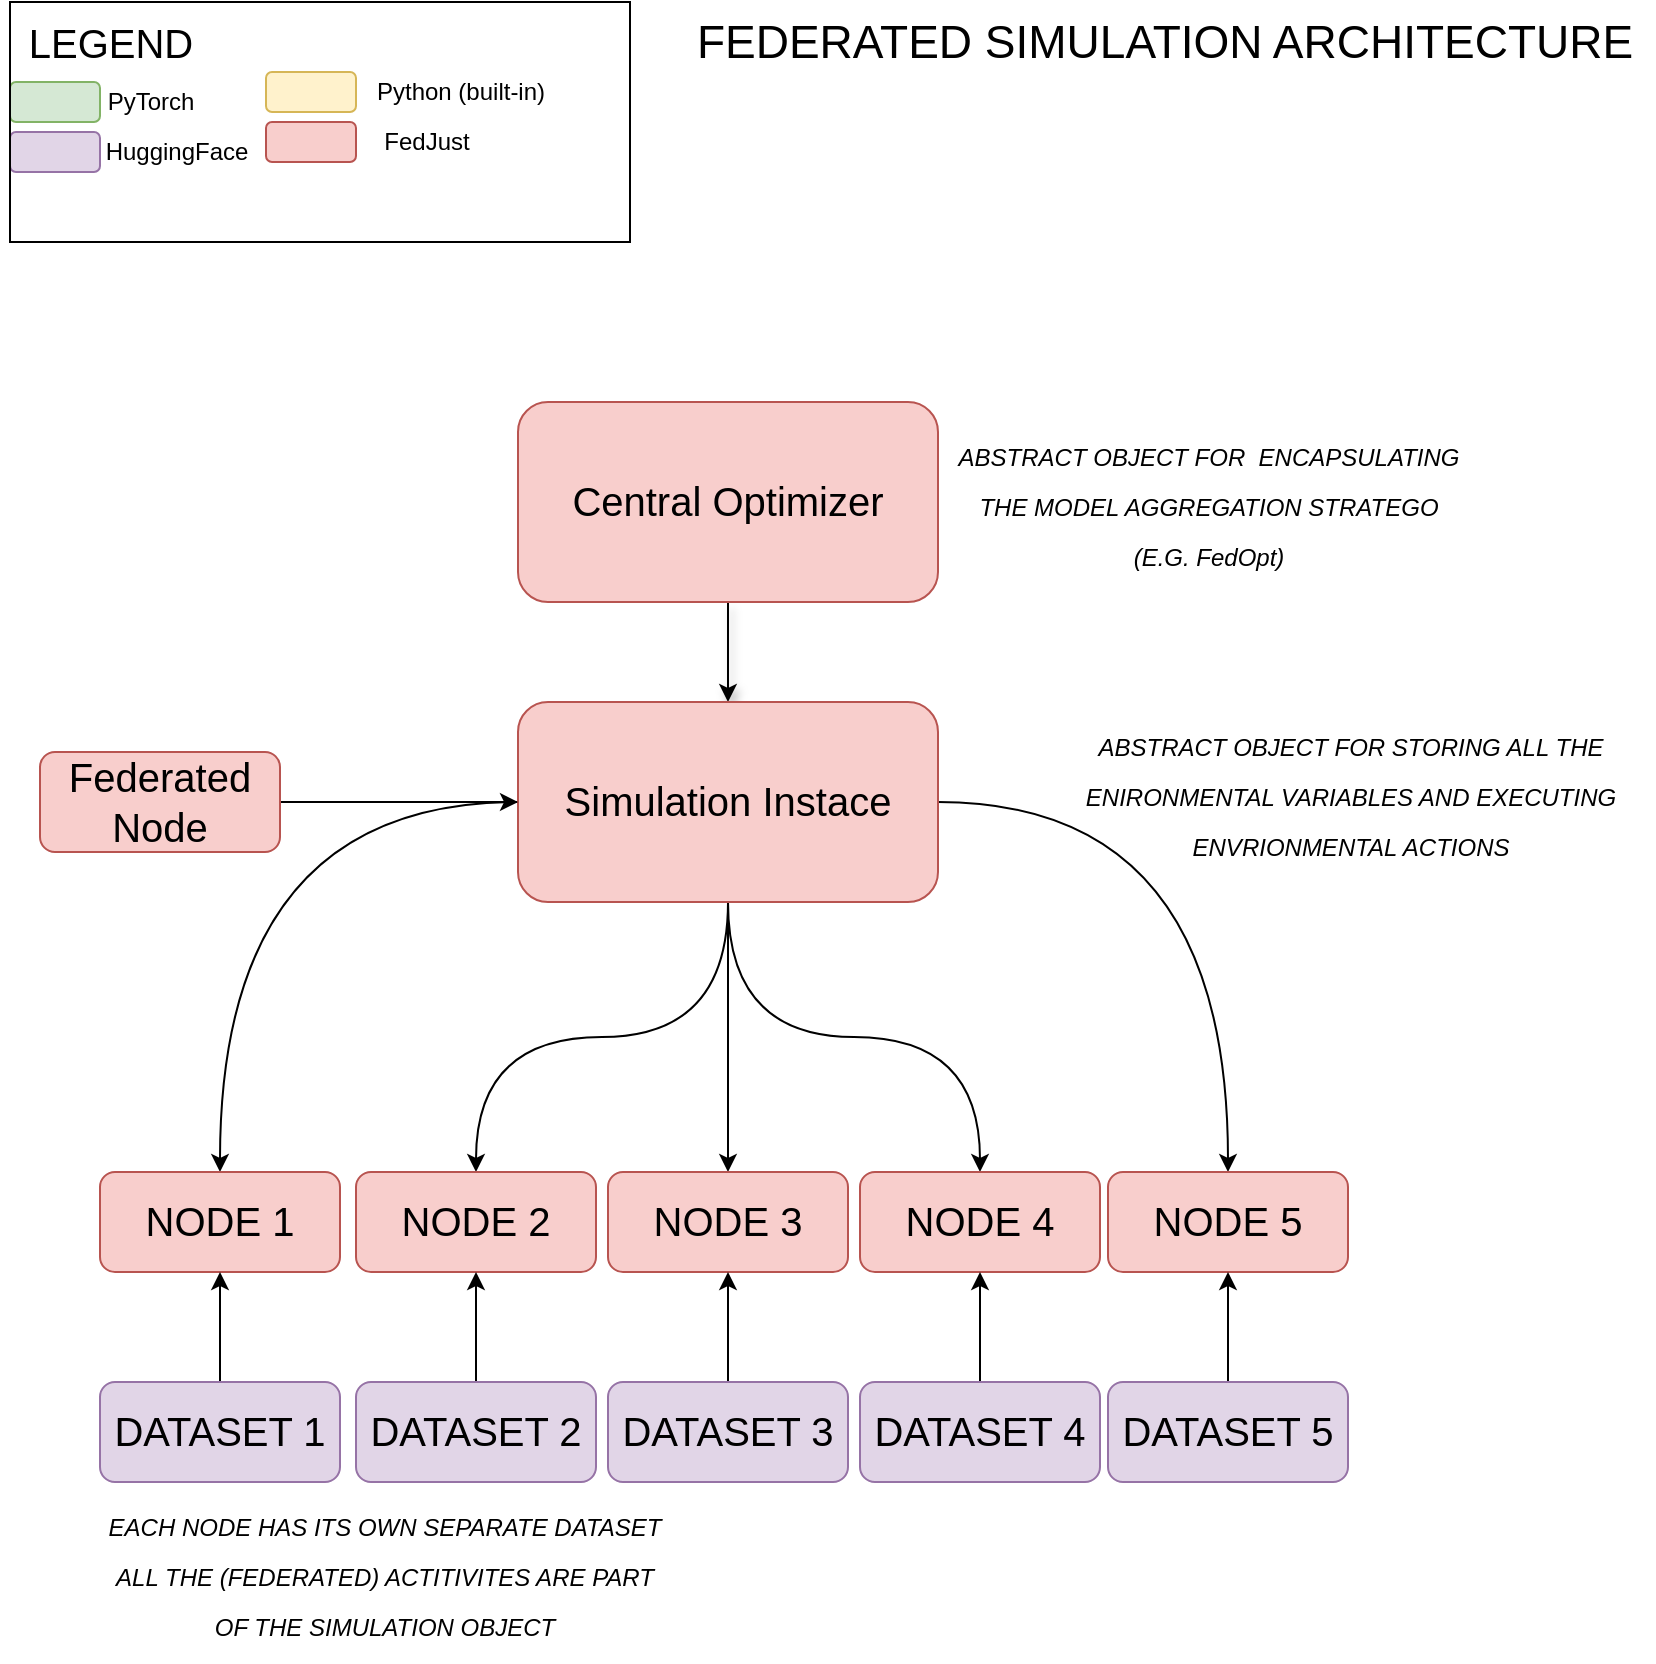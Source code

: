 <mxfile version="22.1.18" type="device">
  <diagram name="Page-1" id="jegmaKRD4-4-5yJe18Ii">
    <mxGraphModel dx="1434" dy="870" grid="1" gridSize="10" guides="1" tooltips="1" connect="1" arrows="1" fold="1" page="1" pageScale="1" pageWidth="827" pageHeight="1169" math="0" shadow="0">
      <root>
        <mxCell id="0" />
        <mxCell id="1" parent="0" />
        <mxCell id="VW96R46CH2rZdywcjsgU-15" style="edgeStyle=orthogonalEdgeStyle;rounded=0;hachureGap=4;orthogonalLoop=1;jettySize=auto;html=1;entryX=0.5;entryY=0;entryDx=0;entryDy=0;fontFamily=Architects Daughter;fontSource=https%3A%2F%2Ffonts.googleapis.com%2Fcss%3Ffamily%3DArchitects%2BDaughter;fontSize=16;shadow=1;" edge="1" parent="1" source="VW96R46CH2rZdywcjsgU-1" target="VW96R46CH2rZdywcjsgU-14">
          <mxGeometry relative="1" as="geometry" />
        </mxCell>
        <mxCell id="VW96R46CH2rZdywcjsgU-1" value="&lt;font face=&quot;Helvetica&quot;&gt;Central Optimizer&lt;/font&gt;" style="rounded=1;whiteSpace=wrap;html=1;hachureGap=4;fontFamily=Architects Daughter;fontSource=https%3A%2F%2Ffonts.googleapis.com%2Fcss%3Ffamily%3DArchitects%2BDaughter;fontSize=20;fillColor=#f8cecc;strokeColor=#b85450;" vertex="1" parent="1">
          <mxGeometry x="259" y="200" width="210" height="100" as="geometry" />
        </mxCell>
        <mxCell id="VW96R46CH2rZdywcjsgU-13" value="&lt;font face=&quot;Helvetica&quot;&gt;&lt;span style=&quot;font-size: 12px;&quot;&gt;&lt;i&gt;ABSTRACT OBJECT FOR&amp;nbsp; ENCAPSULATING&lt;br&gt;THE MODEL AGGREGATION STRATEGO&lt;br&gt;(E.G. FedOpt)&lt;br&gt;&lt;/i&gt;&lt;/span&gt;&lt;/font&gt;" style="text;html=1;align=center;verticalAlign=middle;resizable=0;points=[];autosize=1;strokeColor=none;fillColor=none;fontSize=20;fontFamily=Architects Daughter;" vertex="1" parent="1">
          <mxGeometry x="469" y="205" width="270" height="90" as="geometry" />
        </mxCell>
        <mxCell id="VW96R46CH2rZdywcjsgU-51" style="edgeStyle=orthogonalEdgeStyle;rounded=0;orthogonalLoop=1;jettySize=auto;html=1;entryX=0.5;entryY=0;entryDx=0;entryDy=0;curved=1;" edge="1" parent="1" source="VW96R46CH2rZdywcjsgU-14" target="VW96R46CH2rZdywcjsgU-49">
          <mxGeometry relative="1" as="geometry" />
        </mxCell>
        <mxCell id="VW96R46CH2rZdywcjsgU-52" style="edgeStyle=orthogonalEdgeStyle;rounded=0;orthogonalLoop=1;jettySize=auto;html=1;entryX=0.5;entryY=0;entryDx=0;entryDy=0;curved=1;" edge="1" parent="1" source="VW96R46CH2rZdywcjsgU-14" target="VW96R46CH2rZdywcjsgU-46">
          <mxGeometry relative="1" as="geometry" />
        </mxCell>
        <mxCell id="VW96R46CH2rZdywcjsgU-53" style="edgeStyle=orthogonalEdgeStyle;rounded=0;orthogonalLoop=1;jettySize=auto;html=1;entryX=0.5;entryY=0;entryDx=0;entryDy=0;curved=1;" edge="1" parent="1" source="VW96R46CH2rZdywcjsgU-14" target="VW96R46CH2rZdywcjsgU-50">
          <mxGeometry relative="1" as="geometry" />
        </mxCell>
        <mxCell id="VW96R46CH2rZdywcjsgU-54" style="edgeStyle=orthogonalEdgeStyle;rounded=0;orthogonalLoop=1;jettySize=auto;html=1;curved=1;" edge="1" parent="1" source="VW96R46CH2rZdywcjsgU-14" target="VW96R46CH2rZdywcjsgU-48">
          <mxGeometry relative="1" as="geometry" />
        </mxCell>
        <mxCell id="VW96R46CH2rZdywcjsgU-55" style="edgeStyle=orthogonalEdgeStyle;rounded=0;orthogonalLoop=1;jettySize=auto;html=1;curved=1;" edge="1" parent="1" source="VW96R46CH2rZdywcjsgU-14" target="VW96R46CH2rZdywcjsgU-47">
          <mxGeometry relative="1" as="geometry" />
        </mxCell>
        <mxCell id="VW96R46CH2rZdywcjsgU-14" value="&lt;font face=&quot;Helvetica&quot;&gt;Simulation Instace&lt;/font&gt;" style="rounded=1;whiteSpace=wrap;html=1;hachureGap=4;fontFamily=Architects Daughter;fontSource=https%3A%2F%2Ffonts.googleapis.com%2Fcss%3Ffamily%3DArchitects%2BDaughter;fontSize=20;fillColor=#f8cecc;strokeColor=#b85450;" vertex="1" parent="1">
          <mxGeometry x="259" y="350" width="210" height="100" as="geometry" />
        </mxCell>
        <mxCell id="VW96R46CH2rZdywcjsgU-16" value="&lt;font face=&quot;Helvetica&quot;&gt;&lt;span style=&quot;font-size: 12px;&quot;&gt;&lt;i&gt;ABSTRACT OBJECT FOR STORING ALL THE&lt;br&gt;ENIRONMENTAL VARIABLES AND EXECUTING&lt;br&gt;ENVRIONMENTAL ACTIONS&lt;br&gt;&lt;/i&gt;&lt;/span&gt;&lt;/font&gt;" style="text;html=1;align=center;verticalAlign=middle;resizable=0;points=[];autosize=1;strokeColor=none;fillColor=none;fontSize=20;fontFamily=Architects Daughter;" vertex="1" parent="1">
          <mxGeometry x="530" y="350" width="290" height="90" as="geometry" />
        </mxCell>
        <mxCell id="VW96R46CH2rZdywcjsgU-20" value="LEGEND" style="text;html=1;align=center;verticalAlign=middle;resizable=0;points=[];autosize=1;strokeColor=none;fillColor=none;fontSize=20;fontFamily=Helvetica;" vertex="1" parent="1">
          <mxGeometry width="110" height="40" as="geometry" />
        </mxCell>
        <mxCell id="VW96R46CH2rZdywcjsgU-21" value="" style="whiteSpace=wrap;html=1;hachureGap=4;fontFamily=Architects Daughter;fontSource=https%3A%2F%2Ffonts.googleapis.com%2Fcss%3Ffamily%3DArchitects%2BDaughter;fontSize=20;fillColor=#d5e8d4;strokeColor=#82b366;rounded=1;" vertex="1" parent="1">
          <mxGeometry x="5" y="40" width="45" height="20" as="geometry" />
        </mxCell>
        <mxCell id="VW96R46CH2rZdywcjsgU-23" value="PyTorch" style="text;html=1;align=center;verticalAlign=middle;resizable=0;points=[];autosize=1;strokeColor=none;fillColor=none;" vertex="1" parent="1">
          <mxGeometry x="40" y="35" width="70" height="30" as="geometry" />
        </mxCell>
        <mxCell id="VW96R46CH2rZdywcjsgU-24" value="" style="whiteSpace=wrap;html=1;hachureGap=4;fontFamily=Architects Daughter;fontSource=https%3A%2F%2Ffonts.googleapis.com%2Fcss%3Ffamily%3DArchitects%2BDaughter;fontSize=20;fillColor=#e1d5e7;strokeColor=#9673a6;rounded=1;" vertex="1" parent="1">
          <mxGeometry x="5" y="65" width="45" height="20" as="geometry" />
        </mxCell>
        <mxCell id="VW96R46CH2rZdywcjsgU-25" value="HuggingFace" style="text;html=1;align=center;verticalAlign=middle;resizable=0;points=[];autosize=1;strokeColor=none;fillColor=none;" vertex="1" parent="1">
          <mxGeometry x="43" y="60" width="90" height="30" as="geometry" />
        </mxCell>
        <mxCell id="VW96R46CH2rZdywcjsgU-26" value="" style="whiteSpace=wrap;html=1;hachureGap=4;fontFamily=Architects Daughter;fontSource=https%3A%2F%2Ffonts.googleapis.com%2Fcss%3Ffamily%3DArchitects%2BDaughter;fontSize=20;fillColor=#fff2cc;strokeColor=#d6b656;rounded=1;" vertex="1" parent="1">
          <mxGeometry x="133" y="35" width="45" height="20" as="geometry" />
        </mxCell>
        <mxCell id="VW96R46CH2rZdywcjsgU-27" value="Python (built-in)" style="text;html=1;align=center;verticalAlign=middle;resizable=0;points=[];autosize=1;strokeColor=none;fillColor=none;" vertex="1" parent="1">
          <mxGeometry x="175" y="30" width="110" height="30" as="geometry" />
        </mxCell>
        <mxCell id="VW96R46CH2rZdywcjsgU-28" value="" style="whiteSpace=wrap;html=1;hachureGap=4;fontFamily=Architects Daughter;fontSource=https%3A%2F%2Ffonts.googleapis.com%2Fcss%3Ffamily%3DArchitects%2BDaughter;fontSize=20;fillColor=#f8cecc;strokeColor=#b85450;rounded=1;" vertex="1" parent="1">
          <mxGeometry x="133" y="60" width="45" height="20" as="geometry" />
        </mxCell>
        <mxCell id="VW96R46CH2rZdywcjsgU-29" value="FedJust" style="text;html=1;align=center;verticalAlign=middle;resizable=0;points=[];autosize=1;strokeColor=none;fillColor=none;" vertex="1" parent="1">
          <mxGeometry x="178" y="55" width="70" height="30" as="geometry" />
        </mxCell>
        <mxCell id="VW96R46CH2rZdywcjsgU-30" value="" style="rounded=0;whiteSpace=wrap;html=1;fillColor=none;" vertex="1" parent="1">
          <mxGeometry x="5" width="310" height="120" as="geometry" />
        </mxCell>
        <mxCell id="VW96R46CH2rZdywcjsgU-33" value="FEDERATED SIMULATION ARCHITECTURE" style="text;html=1;align=center;verticalAlign=middle;resizable=0;points=[];autosize=1;strokeColor=none;fillColor=none;fontSize=23;" vertex="1" parent="1">
          <mxGeometry x="337" width="490" height="40" as="geometry" />
        </mxCell>
        <mxCell id="VW96R46CH2rZdywcjsgU-38" value="&lt;font face=&quot;Helvetica&quot;&gt;&lt;span style=&quot;font-size: 12px;&quot;&gt;&lt;i&gt;&lt;br&gt;&lt;/i&gt;&lt;/span&gt;&lt;/font&gt;" style="text;html=1;align=center;verticalAlign=middle;resizable=0;points=[];autosize=1;strokeColor=none;fillColor=none;fontSize=20;fontFamily=Architects Daughter;" vertex="1" parent="1">
          <mxGeometry x="43" y="675" width="20" height="40" as="geometry" />
        </mxCell>
        <mxCell id="VW96R46CH2rZdywcjsgU-45" style="edgeStyle=orthogonalEdgeStyle;rounded=0;orthogonalLoop=1;jettySize=auto;html=1;entryX=0;entryY=0.5;entryDx=0;entryDy=0;" edge="1" parent="1" source="VW96R46CH2rZdywcjsgU-43" target="VW96R46CH2rZdywcjsgU-14">
          <mxGeometry relative="1" as="geometry" />
        </mxCell>
        <mxCell id="VW96R46CH2rZdywcjsgU-43" value="&lt;font face=&quot;Helvetica&quot;&gt;Federated Node&lt;/font&gt;" style="rounded=1;whiteSpace=wrap;html=1;hachureGap=4;fontFamily=Architects Daughter;fontSource=https%3A%2F%2Ffonts.googleapis.com%2Fcss%3Ffamily%3DArchitects%2BDaughter;fontSize=20;fillColor=#f8cecc;strokeColor=#b85450;" vertex="1" parent="1">
          <mxGeometry x="20" y="375" width="120" height="50" as="geometry" />
        </mxCell>
        <mxCell id="VW96R46CH2rZdywcjsgU-46" value="&lt;font face=&quot;Helvetica&quot;&gt;NODE 2&lt;/font&gt;" style="rounded=1;whiteSpace=wrap;html=1;hachureGap=4;fontFamily=Architects Daughter;fontSource=https%3A%2F%2Ffonts.googleapis.com%2Fcss%3Ffamily%3DArchitects%2BDaughter;fontSize=20;fillColor=#f8cecc;strokeColor=#b85450;" vertex="1" parent="1">
          <mxGeometry x="178" y="585" width="120" height="50" as="geometry" />
        </mxCell>
        <mxCell id="VW96R46CH2rZdywcjsgU-47" value="&lt;font face=&quot;Helvetica&quot;&gt;NODE 5&lt;/font&gt;" style="rounded=1;whiteSpace=wrap;html=1;hachureGap=4;fontFamily=Architects Daughter;fontSource=https%3A%2F%2Ffonts.googleapis.com%2Fcss%3Ffamily%3DArchitects%2BDaughter;fontSize=20;fillColor=#f8cecc;strokeColor=#b85450;" vertex="1" parent="1">
          <mxGeometry x="554" y="585" width="120" height="50" as="geometry" />
        </mxCell>
        <mxCell id="VW96R46CH2rZdywcjsgU-48" value="&lt;font face=&quot;Helvetica&quot;&gt;NODE 4&lt;/font&gt;" style="rounded=1;whiteSpace=wrap;html=1;hachureGap=4;fontFamily=Architects Daughter;fontSource=https%3A%2F%2Ffonts.googleapis.com%2Fcss%3Ffamily%3DArchitects%2BDaughter;fontSize=20;fillColor=#f8cecc;strokeColor=#b85450;" vertex="1" parent="1">
          <mxGeometry x="430" y="585" width="120" height="50" as="geometry" />
        </mxCell>
        <mxCell id="VW96R46CH2rZdywcjsgU-49" value="&lt;font face=&quot;Helvetica&quot;&gt;NODE 1&lt;/font&gt;" style="rounded=1;whiteSpace=wrap;html=1;hachureGap=4;fontFamily=Architects Daughter;fontSource=https%3A%2F%2Ffonts.googleapis.com%2Fcss%3Ffamily%3DArchitects%2BDaughter;fontSize=20;fillColor=#f8cecc;strokeColor=#b85450;" vertex="1" parent="1">
          <mxGeometry x="50" y="585" width="120" height="50" as="geometry" />
        </mxCell>
        <mxCell id="VW96R46CH2rZdywcjsgU-50" value="&lt;font face=&quot;Helvetica&quot;&gt;NODE 3&lt;/font&gt;" style="rounded=1;whiteSpace=wrap;html=1;hachureGap=4;fontFamily=Architects Daughter;fontSource=https%3A%2F%2Ffonts.googleapis.com%2Fcss%3Ffamily%3DArchitects%2BDaughter;fontSize=20;fillColor=#f8cecc;strokeColor=#b85450;" vertex="1" parent="1">
          <mxGeometry x="304" y="585" width="120" height="50" as="geometry" />
        </mxCell>
        <mxCell id="VW96R46CH2rZdywcjsgU-61" style="edgeStyle=orthogonalEdgeStyle;rounded=0;orthogonalLoop=1;jettySize=auto;html=1;entryX=0.5;entryY=1;entryDx=0;entryDy=0;" edge="1" parent="1" source="VW96R46CH2rZdywcjsgU-56" target="VW96R46CH2rZdywcjsgU-49">
          <mxGeometry relative="1" as="geometry" />
        </mxCell>
        <mxCell id="VW96R46CH2rZdywcjsgU-56" value="&lt;font face=&quot;Helvetica&quot;&gt;DATASET 1&lt;/font&gt;" style="rounded=1;whiteSpace=wrap;html=1;hachureGap=4;fontFamily=Architects Daughter;fontSource=https%3A%2F%2Ffonts.googleapis.com%2Fcss%3Ffamily%3DArchitects%2BDaughter;fontSize=20;fillColor=#e1d5e7;strokeColor=#9673a6;" vertex="1" parent="1">
          <mxGeometry x="50" y="690" width="120" height="50" as="geometry" />
        </mxCell>
        <mxCell id="VW96R46CH2rZdywcjsgU-62" style="edgeStyle=orthogonalEdgeStyle;rounded=0;orthogonalLoop=1;jettySize=auto;html=1;entryX=0.5;entryY=1;entryDx=0;entryDy=0;" edge="1" parent="1" source="VW96R46CH2rZdywcjsgU-57" target="VW96R46CH2rZdywcjsgU-46">
          <mxGeometry relative="1" as="geometry" />
        </mxCell>
        <mxCell id="VW96R46CH2rZdywcjsgU-57" value="&lt;font face=&quot;Helvetica&quot;&gt;DATASET 2&lt;/font&gt;" style="rounded=1;whiteSpace=wrap;html=1;hachureGap=4;fontFamily=Architects Daughter;fontSource=https%3A%2F%2Ffonts.googleapis.com%2Fcss%3Ffamily%3DArchitects%2BDaughter;fontSize=20;fillColor=#e1d5e7;strokeColor=#9673a6;" vertex="1" parent="1">
          <mxGeometry x="178" y="690" width="120" height="50" as="geometry" />
        </mxCell>
        <mxCell id="VW96R46CH2rZdywcjsgU-63" value="" style="edgeStyle=orthogonalEdgeStyle;rounded=0;orthogonalLoop=1;jettySize=auto;html=1;" edge="1" parent="1" source="VW96R46CH2rZdywcjsgU-58" target="VW96R46CH2rZdywcjsgU-50">
          <mxGeometry relative="1" as="geometry" />
        </mxCell>
        <mxCell id="VW96R46CH2rZdywcjsgU-58" value="&lt;font face=&quot;Helvetica&quot;&gt;DATASET 3&lt;/font&gt;" style="rounded=1;whiteSpace=wrap;html=1;hachureGap=4;fontFamily=Architects Daughter;fontSource=https%3A%2F%2Ffonts.googleapis.com%2Fcss%3Ffamily%3DArchitects%2BDaughter;fontSize=20;fillColor=#e1d5e7;strokeColor=#9673a6;" vertex="1" parent="1">
          <mxGeometry x="304" y="690" width="120" height="50" as="geometry" />
        </mxCell>
        <mxCell id="VW96R46CH2rZdywcjsgU-65" style="edgeStyle=orthogonalEdgeStyle;rounded=0;orthogonalLoop=1;jettySize=auto;html=1;entryX=0.5;entryY=1;entryDx=0;entryDy=0;" edge="1" parent="1" source="VW96R46CH2rZdywcjsgU-59" target="VW96R46CH2rZdywcjsgU-48">
          <mxGeometry relative="1" as="geometry" />
        </mxCell>
        <mxCell id="VW96R46CH2rZdywcjsgU-59" value="&lt;font face=&quot;Helvetica&quot;&gt;DATASET 4&lt;/font&gt;" style="rounded=1;whiteSpace=wrap;html=1;hachureGap=4;fontFamily=Architects Daughter;fontSource=https%3A%2F%2Ffonts.googleapis.com%2Fcss%3Ffamily%3DArchitects%2BDaughter;fontSize=20;fillColor=#e1d5e7;strokeColor=#9673a6;" vertex="1" parent="1">
          <mxGeometry x="430" y="690" width="120" height="50" as="geometry" />
        </mxCell>
        <mxCell id="VW96R46CH2rZdywcjsgU-66" value="" style="edgeStyle=orthogonalEdgeStyle;rounded=0;orthogonalLoop=1;jettySize=auto;html=1;" edge="1" parent="1" source="VW96R46CH2rZdywcjsgU-60" target="VW96R46CH2rZdywcjsgU-47">
          <mxGeometry relative="1" as="geometry" />
        </mxCell>
        <mxCell id="VW96R46CH2rZdywcjsgU-60" value="&lt;font face=&quot;Helvetica&quot;&gt;DATASET 5&lt;/font&gt;" style="rounded=1;whiteSpace=wrap;html=1;hachureGap=4;fontFamily=Architects Daughter;fontSource=https%3A%2F%2Ffonts.googleapis.com%2Fcss%3Ffamily%3DArchitects%2BDaughter;fontSize=20;fillColor=#e1d5e7;strokeColor=#9673a6;" vertex="1" parent="1">
          <mxGeometry x="554" y="690" width="120" height="50" as="geometry" />
        </mxCell>
        <mxCell id="VW96R46CH2rZdywcjsgU-67" value="&lt;font face=&quot;Helvetica&quot;&gt;&lt;span style=&quot;font-size: 12px;&quot;&gt;&lt;i&gt;EACH NODE HAS ITS OWN SEPARATE DATASET&lt;br&gt;ALL THE (FEDERATED) ACTITIVITES ARE PART&lt;br&gt;OF THE SIMULATION OBJECT&lt;br&gt;&lt;/i&gt;&lt;/span&gt;&lt;/font&gt;" style="text;html=1;align=center;verticalAlign=middle;resizable=0;points=[];autosize=1;strokeColor=none;fillColor=none;fontSize=20;fontFamily=Architects Daughter;" vertex="1" parent="1">
          <mxGeometry x="42" y="740" width="300" height="90" as="geometry" />
        </mxCell>
      </root>
    </mxGraphModel>
  </diagram>
</mxfile>
